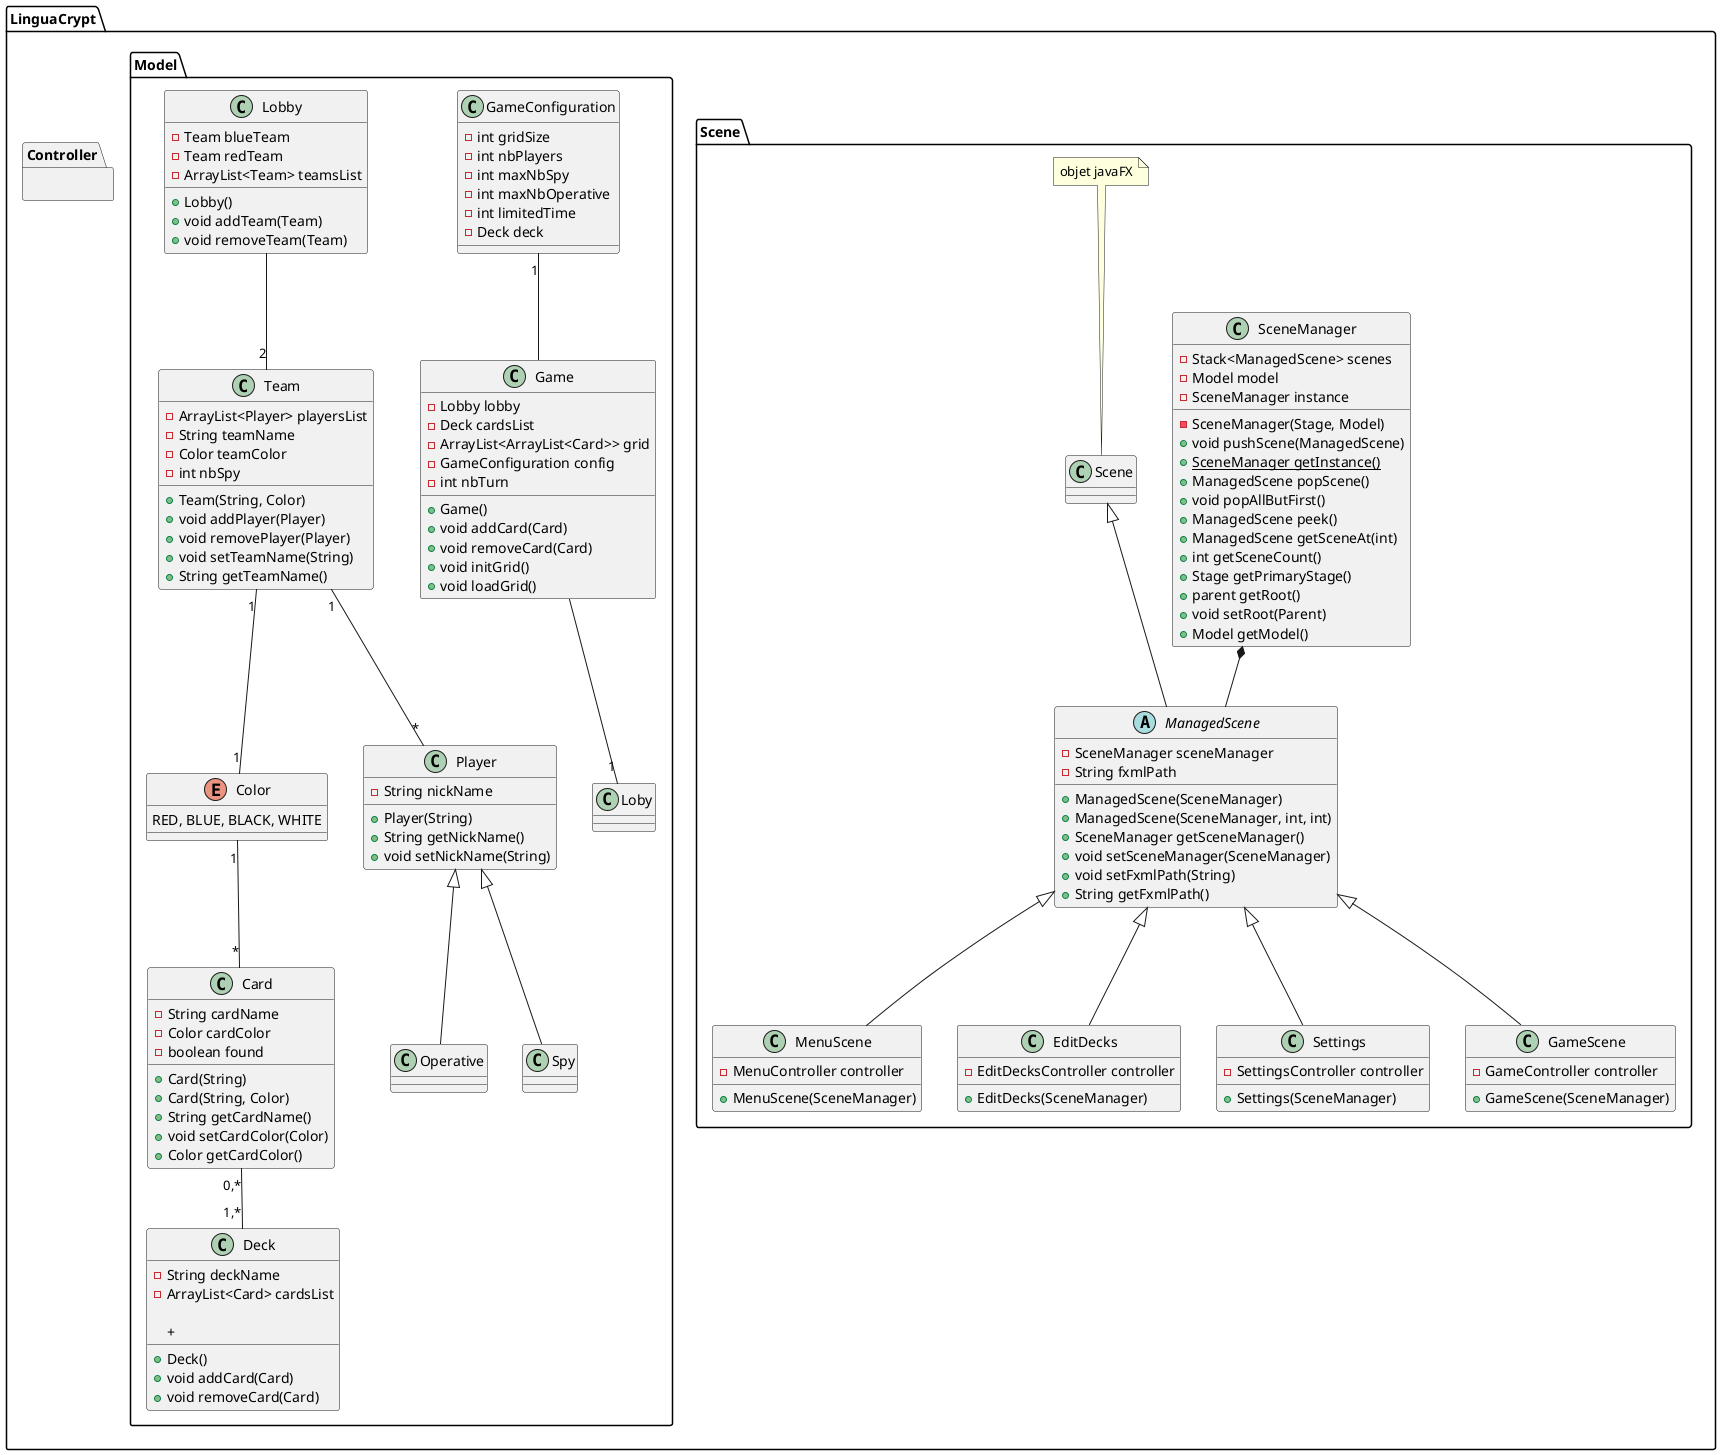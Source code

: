' visibilite/caractere : private(-), protected(#), public(+)

@startuml

package LinguaCrypt{
    package LinguaCrypt.Scene{
        class SceneManager{
            - Stack<ManagedScene> scenes
            - Model model
            - SceneManager instance

            - SceneManager(Stage, Model)
            + void pushScene(ManagedScene)
            + {static} SceneManager getInstance()
            + ManagedScene popScene()
            + void popAllButFirst()
            + ManagedScene peek()
            + ManagedScene getSceneAt(int)
            + int getSceneCount()
            + Stage getPrimaryStage()
            + parent getRoot()
            + void setRoot(Parent)
            + Model getModel()
        }

        abstract class ManagedScene extends Scene {
            - SceneManager sceneManager
            - String fxmlPath
            
            + ManagedScene(SceneManager)
            + ManagedScene(SceneManager, int, int)
            + SceneManager getSceneManager()
            + void setSceneManager(SceneManager)
            + void setFxmlPath(String)
            + String getFxmlPath()
            ' get controller ?
        }

        class MenuScene extends ManagedScene {
            - MenuController controller

            + MenuScene(SceneManager)
        }

        class EditDecks extends ManagedScene {
            - EditDecksController controller

            + EditDecks(SceneManager)
        }

        class Settings extends ManagedScene {
            - SettingsController controller

            + Settings(SceneManager)
        }

        class GameScene extends ManagedScene {
            - GameController controller

            + GameScene(SceneManager)
        }

    note "objet javaFX" as N1
    N1 .. Scene
    SceneManager *-- ManagedScene

    }

    package LinguaCrypt.Controller{ 
        ' un controller par scè1ne 
    }

    package LinguaCrypt.Model{
        enum Color{
            RED, BLUE, BLACK, WHITE
        }

        class Operative extends Player{}

        class Spy extends Player{}

        class Player{
            - String nickName

            + Player(String)
            + String getNickName()
            + void setNickName(String)
        }
        
        class Team{
            - ArrayList<Player> playersList
            - String teamName
            - Color teamColor
            - int nbSpy


            + Team(String, Color)
            + void addPlayer(Player)
            + void removePlayer(Player)
            + void setTeamName(String)
            + String getTeamName()
        }

        class Card{
            - String cardName
            - Color cardColor
            - boolean found

            + Card(String)
            + Card(String, Color)
            + String getCardName()
            + void setCardColor(Color)
            + Color getCardColor()

        }

        class Deck{
            - String deckName
            - ArrayList<Card> cardsList

            + Deck()
            + void addCard(Card)
            + void removeCard(Card)
            + 
        }

        class GameConfiguration{
            - int gridSize
            - int nbPlayers
            - int maxNbSpy
            - int maxNbOperative 
            - int limitedTime /' -1 if time not limited  '/
            - Deck deck            
        }

        class Lobby{
            - Team blueTeam
            - Team redTeam
            - ArrayList<Team> teamsList

            + Lobby()
            + void addTeam(Team)
            + void removeTeam(Team)
        
        }

        class Game{
            - Lobby lobby
            - Deck cardsList
            - ArrayList<ArrayList<Card>> grid
            - GameConfiguration config
            - int nbTurn
            
            + Game()
            + void addCard(Card)
            + void removeCard(Card)
            + void initGrid()
            + void loadGrid()
        }



        Team "1"--"*" Player
        Team "1"--"1" Color
        Color "1"--"*" Card
        Card "0,*"--"1,*" Deck
        GameConfiguration "1"-- Game
        Game --"1" Loby
        Lobby --"2" Team
    }
}

@enduml
